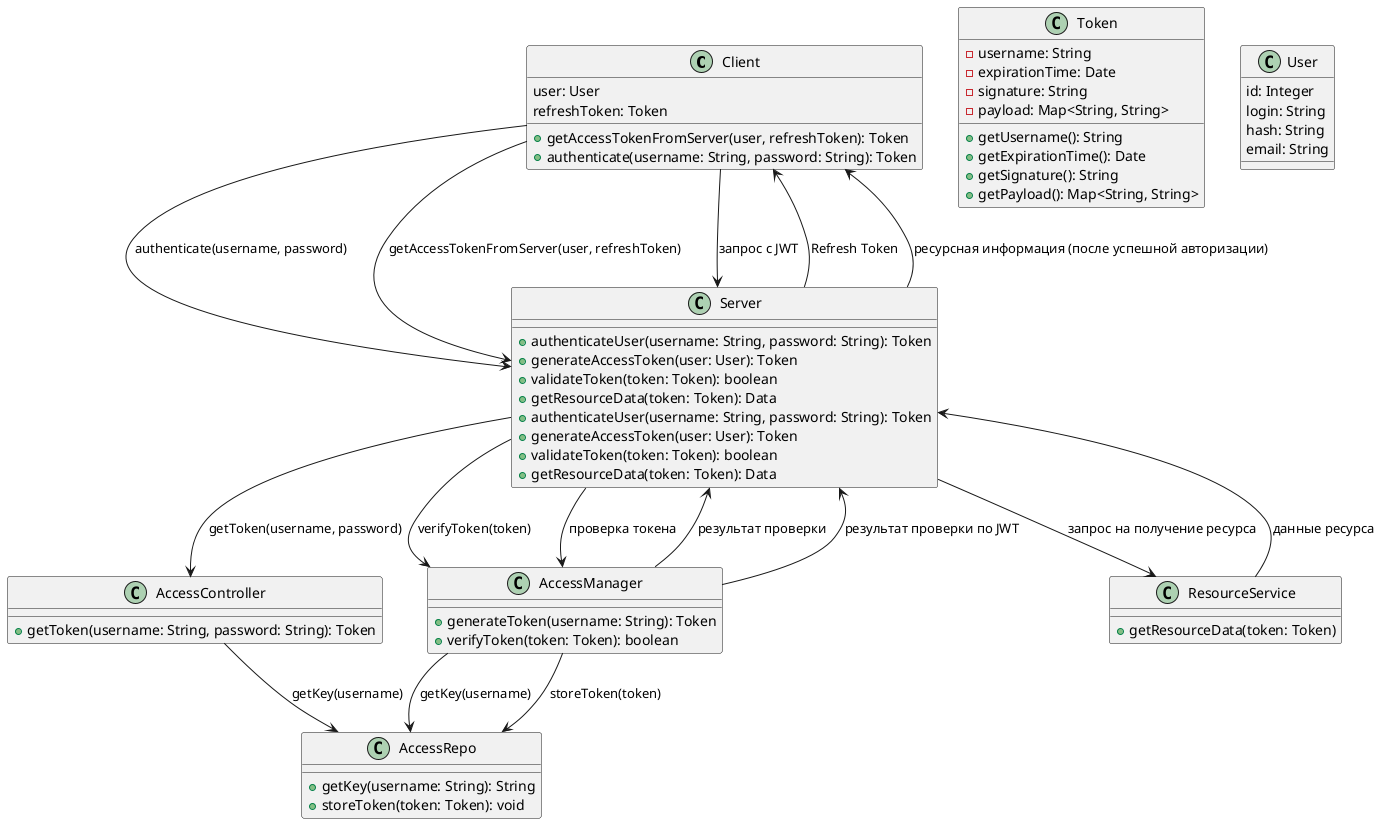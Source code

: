 @startuml
'https://plantuml.com/use-case-diagram
class Client {
    user: User
    refreshToken: Token
    + getAccessTokenFromServer(user, refreshToken): Token
    + authenticate(username: String, password: String): Token
}

class Server {
    + authenticateUser(username: String, password: String): Token
    + generateAccessToken(user: User): Token
    + validateToken(token: Token): boolean
    + getResourceData(token: Token): Data
}

class AccessController {
    + getToken(username: String, password: String): Token
}

class AccessManager {
    + generateToken(username: String): Token
    + verifyToken(token: Token): boolean
}

class AccessRepo {
    + getKey(username: String): String
    + storeToken(token: Token): void
}

class Token {
    - username: String
    - expirationTime: Date
    - signature: String
    - payload: Map<String, String>
    + getUsername(): String
    + getExpirationTime(): Date
    + getSignature(): String
    + getPayload(): Map<String, String>
}

class User {
    id: Integer
    login: String
    hash: String
    email: String
}

class ResourceService {
    + getResourceData(token: Token)
}

Client --> Server: authenticate(username, password)
Server --> AccessController: getToken(username, password)
Server --> Client: Refresh Token
Client --> Server: getAccessTokenFromServer(user, refreshToken)
Server --> AccessManager: verifyToken(token)
AccessManager --> Server: результат проверки
Server --> ResourceService: запрос на получение ресурса
ResourceService --> Server: данные ресурса
Server --> Client: ресурсная информация (после успешной авторизации)

AccessController --> AccessRepo: getKey(username)
AccessManager --> AccessRepo: getKey(username)
AccessManager --> AccessRepo: storeToken(token)

Client --> Server: запрос с JWT
Server --> AccessManager: проверка токена
AccessManager --> Server: результат проверки по JWT


Server : + authenticateUser(username: String, password: String): Token
Server : + generateAccessToken(user: User): Token
Server : + validateToken(token: Token): boolean
Server : + getResourceData(token: Token): Data

@enduml

